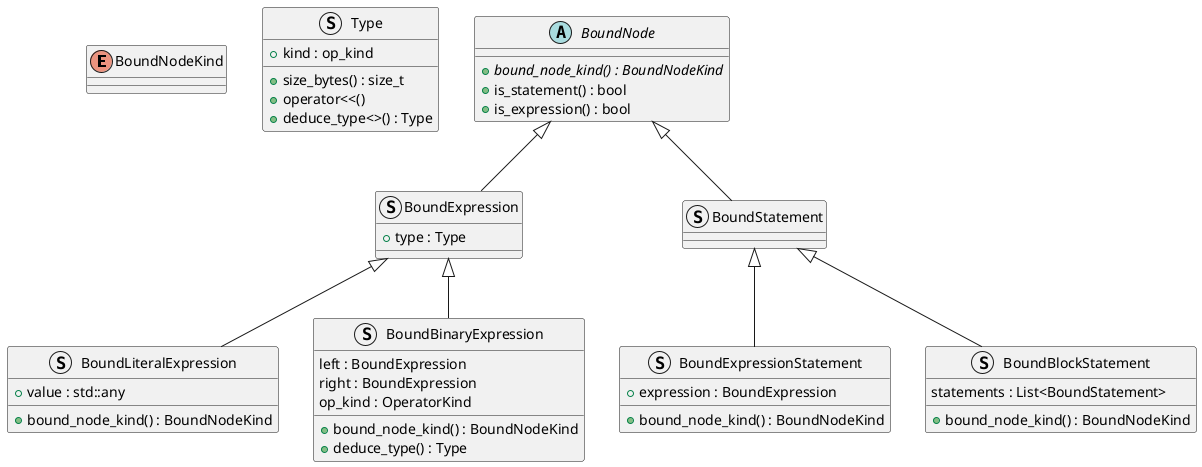 @startuml class

enum BoundNodeKind
struct Type{
    + kind : op_kind
    + size_bytes() : size_t
    + operator<<()
    + deduce_type<>() : Type
}


abstract BoundNode {
    {abstract} + bound_node_kind() : BoundNodeKind 
    + is_statement() : bool 
    + is_expression() : bool 
}

struct BoundExpression{
    + type : Type
}

struct BoundStatement

struct BoundExpressionStatement{
    + expression : BoundExpression
    + bound_node_kind() : BoundNodeKind 
}

struct BoundBlockStatement{
    statements : List<BoundStatement>
    + bound_node_kind() : BoundNodeKind
}

struct BoundLiteralExpression {
    + value : std::any
    + bound_node_kind() : BoundNodeKind
}

struct BoundBinaryExpression{
    left : BoundExpression
    right : BoundExpression
    op_kind : OperatorKind

    + bound_node_kind() : BoundNodeKind
    + deduce_type() : Type

}

BoundNode <|-- BoundStatement
BoundStatement <|-- BoundExpressionStatement
BoundStatement <|-- BoundBlockStatement


BoundNode <|-- BoundExpression
BoundExpression <|-- BoundLiteralExpression
BoundExpression <|-- BoundBinaryExpression


@enduml